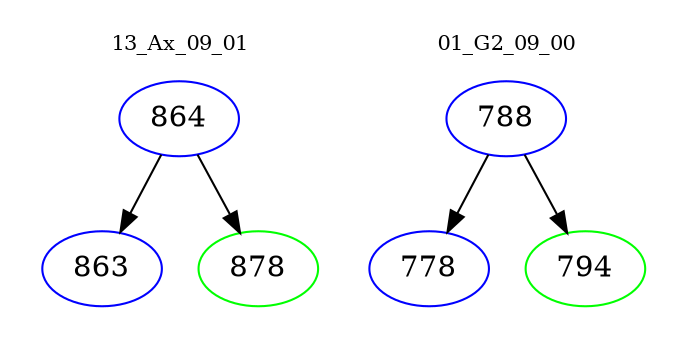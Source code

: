 digraph{
subgraph cluster_0 {
color = white
label = "13_Ax_09_01";
fontsize=10;
T0_864 [label="864", color="blue"]
T0_864 -> T0_863 [color="black"]
T0_863 [label="863", color="blue"]
T0_864 -> T0_878 [color="black"]
T0_878 [label="878", color="green"]
}
subgraph cluster_1 {
color = white
label = "01_G2_09_00";
fontsize=10;
T1_788 [label="788", color="blue"]
T1_788 -> T1_778 [color="black"]
T1_778 [label="778", color="blue"]
T1_788 -> T1_794 [color="black"]
T1_794 [label="794", color="green"]
}
}
